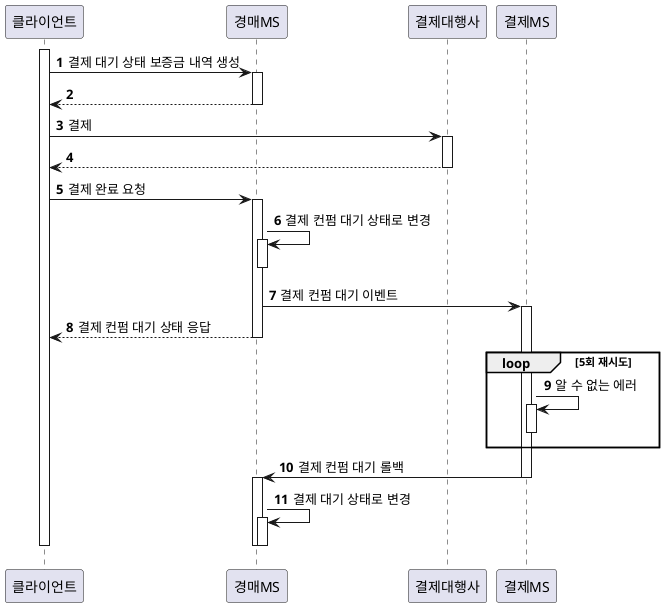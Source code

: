 @startuml
autonumber
participant 클라이언트

activate 클라이언트
클라이언트 -> 경매MS: 결제 대기 상태 보증금 내역 생성
    activate 경매MS
    경매MS --> 클라이언트
    deactivate 경매MS
클라이언트 -> 결제대행사: 결제
    activate 결제대행사
    결제대행사 --> 클라이언트
    deactivate 결제대행사

클라이언트 -> 경매MS: 결제 완료 요청
    activate 경매MS
    경매MS -> 경매MS: 결제 컨펌 대기 상태로 변경
        activate 경매MS
        deactivate 경매MS
    경매MS -> 결제MS: 결제 컨펌 대기 이벤트
        activate 결제MS
    경매MS --> 클라이언트: 결제 컨펌 대기 상태 응답
    deactivate 경매MS
    loop 5회 재시도
    결제MS -> 결제MS: 알 수 없는 에러
        activate 결제MS
        deactivate 결제MS
    end
    결제MS -> 경매MS: 결제 컨펌 대기 롤백
    deactivate 결제MS

    activate 경매MS
        경매MS -> 경매MS: 결제 대기 상태로 변경
        activate 경매MS
        deactivate 경매MS
    deactivate 경매MS
deactivate 클라이언트
@enduml
